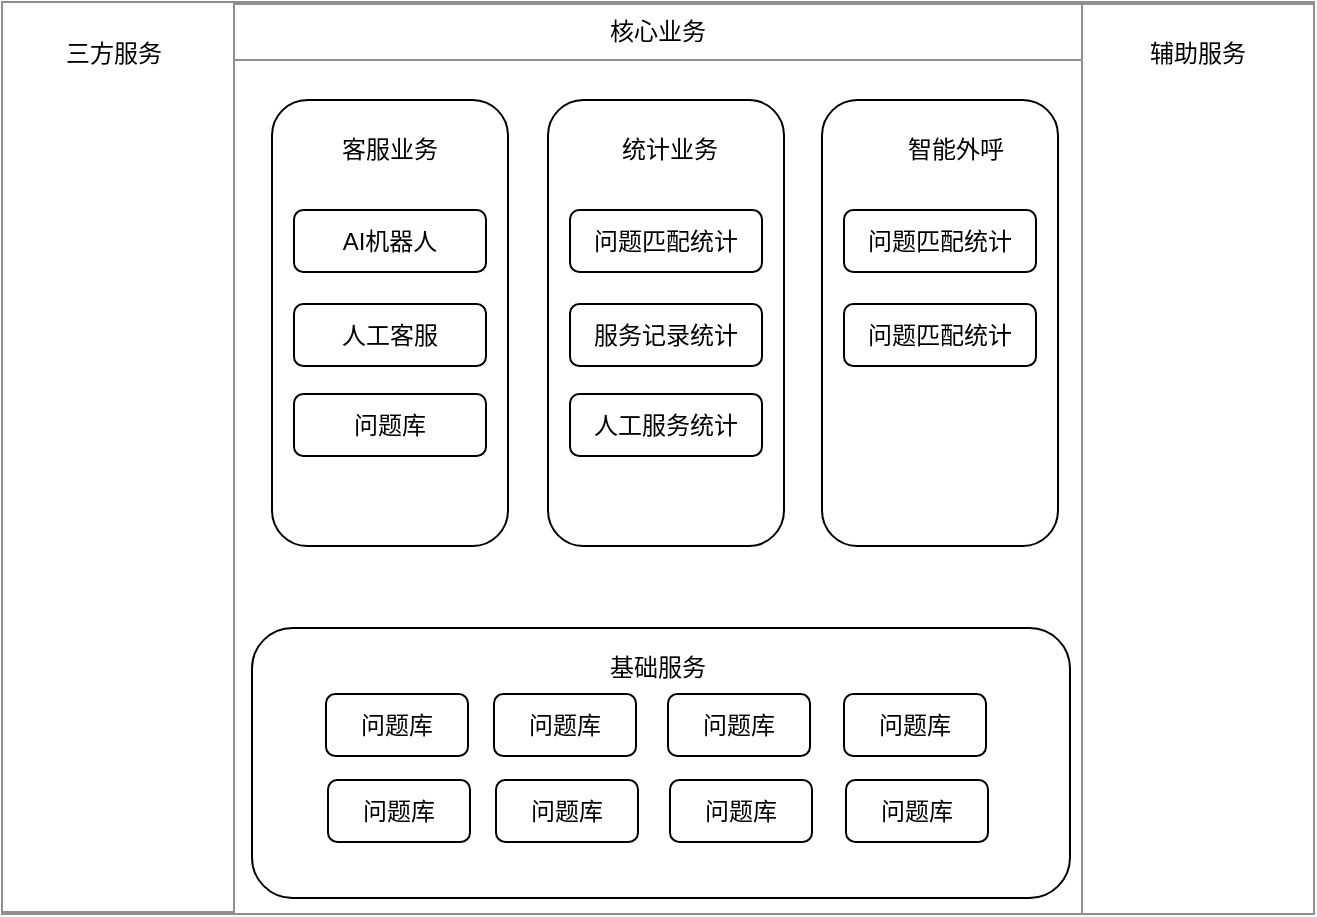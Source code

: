 <mxfile version="22.1.1" type="github">
  <diagram name="第 1 页" id="GnDO6N3DueWJBPkfXjhA">
    <mxGraphModel dx="1434" dy="746" grid="0" gridSize="10" guides="1" tooltips="1" connect="1" arrows="1" fold="1" page="0" pageScale="1" pageWidth="827" pageHeight="1169" math="0" shadow="0">
      <root>
        <mxCell id="0" />
        <mxCell id="1" parent="0" />
        <mxCell id="sUnTjPVfXL3tDDWwX9w4-1" value="" style="rounded=0;whiteSpace=wrap;html=1;strokeColor=#8F8F8F;" vertex="1" parent="1">
          <mxGeometry x="43" y="83" width="656" height="456" as="geometry" />
        </mxCell>
        <mxCell id="sUnTjPVfXL3tDDWwX9w4-2" value="" style="rounded=0;whiteSpace=wrap;html=1;strokeColor=#8F8F8F;" vertex="1" parent="1">
          <mxGeometry x="43" y="83" width="116" height="455" as="geometry" />
        </mxCell>
        <mxCell id="sUnTjPVfXL3tDDWwX9w4-3" value="" style="rounded=0;whiteSpace=wrap;html=1;strokeColor=#8F8F8F;" vertex="1" parent="1">
          <mxGeometry x="583" y="84" width="116" height="455" as="geometry" />
        </mxCell>
        <mxCell id="sUnTjPVfXL3tDDWwX9w4-4" value="三方服务" style="text;html=1;strokeColor=none;fillColor=none;align=center;verticalAlign=middle;whiteSpace=wrap;rounded=0;" vertex="1" parent="1">
          <mxGeometry x="69" y="94" width="60" height="30" as="geometry" />
        </mxCell>
        <mxCell id="sUnTjPVfXL3tDDWwX9w4-5" value="辅助服务" style="text;html=1;strokeColor=none;fillColor=none;align=center;verticalAlign=middle;whiteSpace=wrap;rounded=0;" vertex="1" parent="1">
          <mxGeometry x="611" y="94" width="60" height="30" as="geometry" />
        </mxCell>
        <mxCell id="sUnTjPVfXL3tDDWwX9w4-6" value="核心业务" style="rounded=0;whiteSpace=wrap;html=1;strokeColor=#8F8F8F;" vertex="1" parent="1">
          <mxGeometry x="159" y="84" width="424" height="28" as="geometry" />
        </mxCell>
        <mxCell id="sUnTjPVfXL3tDDWwX9w4-7" value="" style="rounded=1;whiteSpace=wrap;html=1;" vertex="1" parent="1">
          <mxGeometry x="178" y="132" width="118" height="223" as="geometry" />
        </mxCell>
        <mxCell id="sUnTjPVfXL3tDDWwX9w4-8" value="" style="rounded=1;whiteSpace=wrap;html=1;" vertex="1" parent="1">
          <mxGeometry x="316" y="132" width="118" height="223" as="geometry" />
        </mxCell>
        <mxCell id="sUnTjPVfXL3tDDWwX9w4-9" value="" style="rounded=1;whiteSpace=wrap;html=1;" vertex="1" parent="1">
          <mxGeometry x="453" y="132" width="118" height="223" as="geometry" />
        </mxCell>
        <mxCell id="sUnTjPVfXL3tDDWwX9w4-10" value="" style="rounded=1;whiteSpace=wrap;html=1;" vertex="1" parent="1">
          <mxGeometry x="168" y="396" width="409" height="135" as="geometry" />
        </mxCell>
        <mxCell id="sUnTjPVfXL3tDDWwX9w4-11" value="客服业务" style="text;html=1;strokeColor=none;fillColor=none;align=center;verticalAlign=middle;whiteSpace=wrap;rounded=0;" vertex="1" parent="1">
          <mxGeometry x="207" y="142" width="60" height="30" as="geometry" />
        </mxCell>
        <mxCell id="sUnTjPVfXL3tDDWwX9w4-12" value="统计业务" style="text;html=1;strokeColor=none;fillColor=none;align=center;verticalAlign=middle;whiteSpace=wrap;rounded=0;" vertex="1" parent="1">
          <mxGeometry x="347" y="142" width="60" height="30" as="geometry" />
        </mxCell>
        <mxCell id="sUnTjPVfXL3tDDWwX9w4-13" value="智能外呼" style="text;html=1;strokeColor=none;fillColor=none;align=center;verticalAlign=middle;whiteSpace=wrap;rounded=0;" vertex="1" parent="1">
          <mxGeometry x="490" y="142" width="60" height="30" as="geometry" />
        </mxCell>
        <mxCell id="sUnTjPVfXL3tDDWwX9w4-14" value="AI机器人" style="rounded=1;whiteSpace=wrap;html=1;" vertex="1" parent="1">
          <mxGeometry x="189" y="187" width="96" height="31" as="geometry" />
        </mxCell>
        <mxCell id="sUnTjPVfXL3tDDWwX9w4-15" value="人工客服" style="rounded=1;whiteSpace=wrap;html=1;" vertex="1" parent="1">
          <mxGeometry x="189" y="234" width="96" height="31" as="geometry" />
        </mxCell>
        <mxCell id="sUnTjPVfXL3tDDWwX9w4-16" value="问题库" style="rounded=1;whiteSpace=wrap;html=1;" vertex="1" parent="1">
          <mxGeometry x="189" y="279" width="96" height="31" as="geometry" />
        </mxCell>
        <mxCell id="sUnTjPVfXL3tDDWwX9w4-17" value="问题匹配统计" style="rounded=1;whiteSpace=wrap;html=1;" vertex="1" parent="1">
          <mxGeometry x="327" y="187" width="96" height="31" as="geometry" />
        </mxCell>
        <mxCell id="sUnTjPVfXL3tDDWwX9w4-18" value="服务记录统计" style="rounded=1;whiteSpace=wrap;html=1;" vertex="1" parent="1">
          <mxGeometry x="327" y="234" width="96" height="31" as="geometry" />
        </mxCell>
        <mxCell id="sUnTjPVfXL3tDDWwX9w4-19" value="人工服务统计" style="rounded=1;whiteSpace=wrap;html=1;" vertex="1" parent="1">
          <mxGeometry x="327" y="279" width="96" height="31" as="geometry" />
        </mxCell>
        <mxCell id="sUnTjPVfXL3tDDWwX9w4-20" value="问题匹配统计" style="rounded=1;whiteSpace=wrap;html=1;" vertex="1" parent="1">
          <mxGeometry x="464" y="187" width="96" height="31" as="geometry" />
        </mxCell>
        <mxCell id="sUnTjPVfXL3tDDWwX9w4-21" value="问题匹配统计" style="rounded=1;whiteSpace=wrap;html=1;" vertex="1" parent="1">
          <mxGeometry x="464" y="234" width="96" height="31" as="geometry" />
        </mxCell>
        <mxCell id="sUnTjPVfXL3tDDWwX9w4-22" value="基础服务" style="text;html=1;strokeColor=none;fillColor=none;align=center;verticalAlign=middle;whiteSpace=wrap;rounded=0;" vertex="1" parent="1">
          <mxGeometry x="341" y="401" width="60" height="30" as="geometry" />
        </mxCell>
        <mxCell id="sUnTjPVfXL3tDDWwX9w4-24" value="问题库" style="rounded=1;whiteSpace=wrap;html=1;" vertex="1" parent="1">
          <mxGeometry x="205" y="429" width="71" height="31" as="geometry" />
        </mxCell>
        <mxCell id="sUnTjPVfXL3tDDWwX9w4-27" value="问题库" style="rounded=1;whiteSpace=wrap;html=1;" vertex="1" parent="1">
          <mxGeometry x="289" y="429" width="71" height="31" as="geometry" />
        </mxCell>
        <mxCell id="sUnTjPVfXL3tDDWwX9w4-28" value="问题库" style="rounded=1;whiteSpace=wrap;html=1;" vertex="1" parent="1">
          <mxGeometry x="376" y="429" width="71" height="31" as="geometry" />
        </mxCell>
        <mxCell id="sUnTjPVfXL3tDDWwX9w4-29" value="问题库" style="rounded=1;whiteSpace=wrap;html=1;" vertex="1" parent="1">
          <mxGeometry x="464" y="429" width="71" height="31" as="geometry" />
        </mxCell>
        <mxCell id="sUnTjPVfXL3tDDWwX9w4-30" value="问题库" style="rounded=1;whiteSpace=wrap;html=1;" vertex="1" parent="1">
          <mxGeometry x="206" y="472" width="71" height="31" as="geometry" />
        </mxCell>
        <mxCell id="sUnTjPVfXL3tDDWwX9w4-31" value="问题库" style="rounded=1;whiteSpace=wrap;html=1;" vertex="1" parent="1">
          <mxGeometry x="290" y="472" width="71" height="31" as="geometry" />
        </mxCell>
        <mxCell id="sUnTjPVfXL3tDDWwX9w4-32" value="问题库" style="rounded=1;whiteSpace=wrap;html=1;" vertex="1" parent="1">
          <mxGeometry x="377" y="472" width="71" height="31" as="geometry" />
        </mxCell>
        <mxCell id="sUnTjPVfXL3tDDWwX9w4-33" value="问题库" style="rounded=1;whiteSpace=wrap;html=1;" vertex="1" parent="1">
          <mxGeometry x="465" y="472" width="71" height="31" as="geometry" />
        </mxCell>
      </root>
    </mxGraphModel>
  </diagram>
</mxfile>
